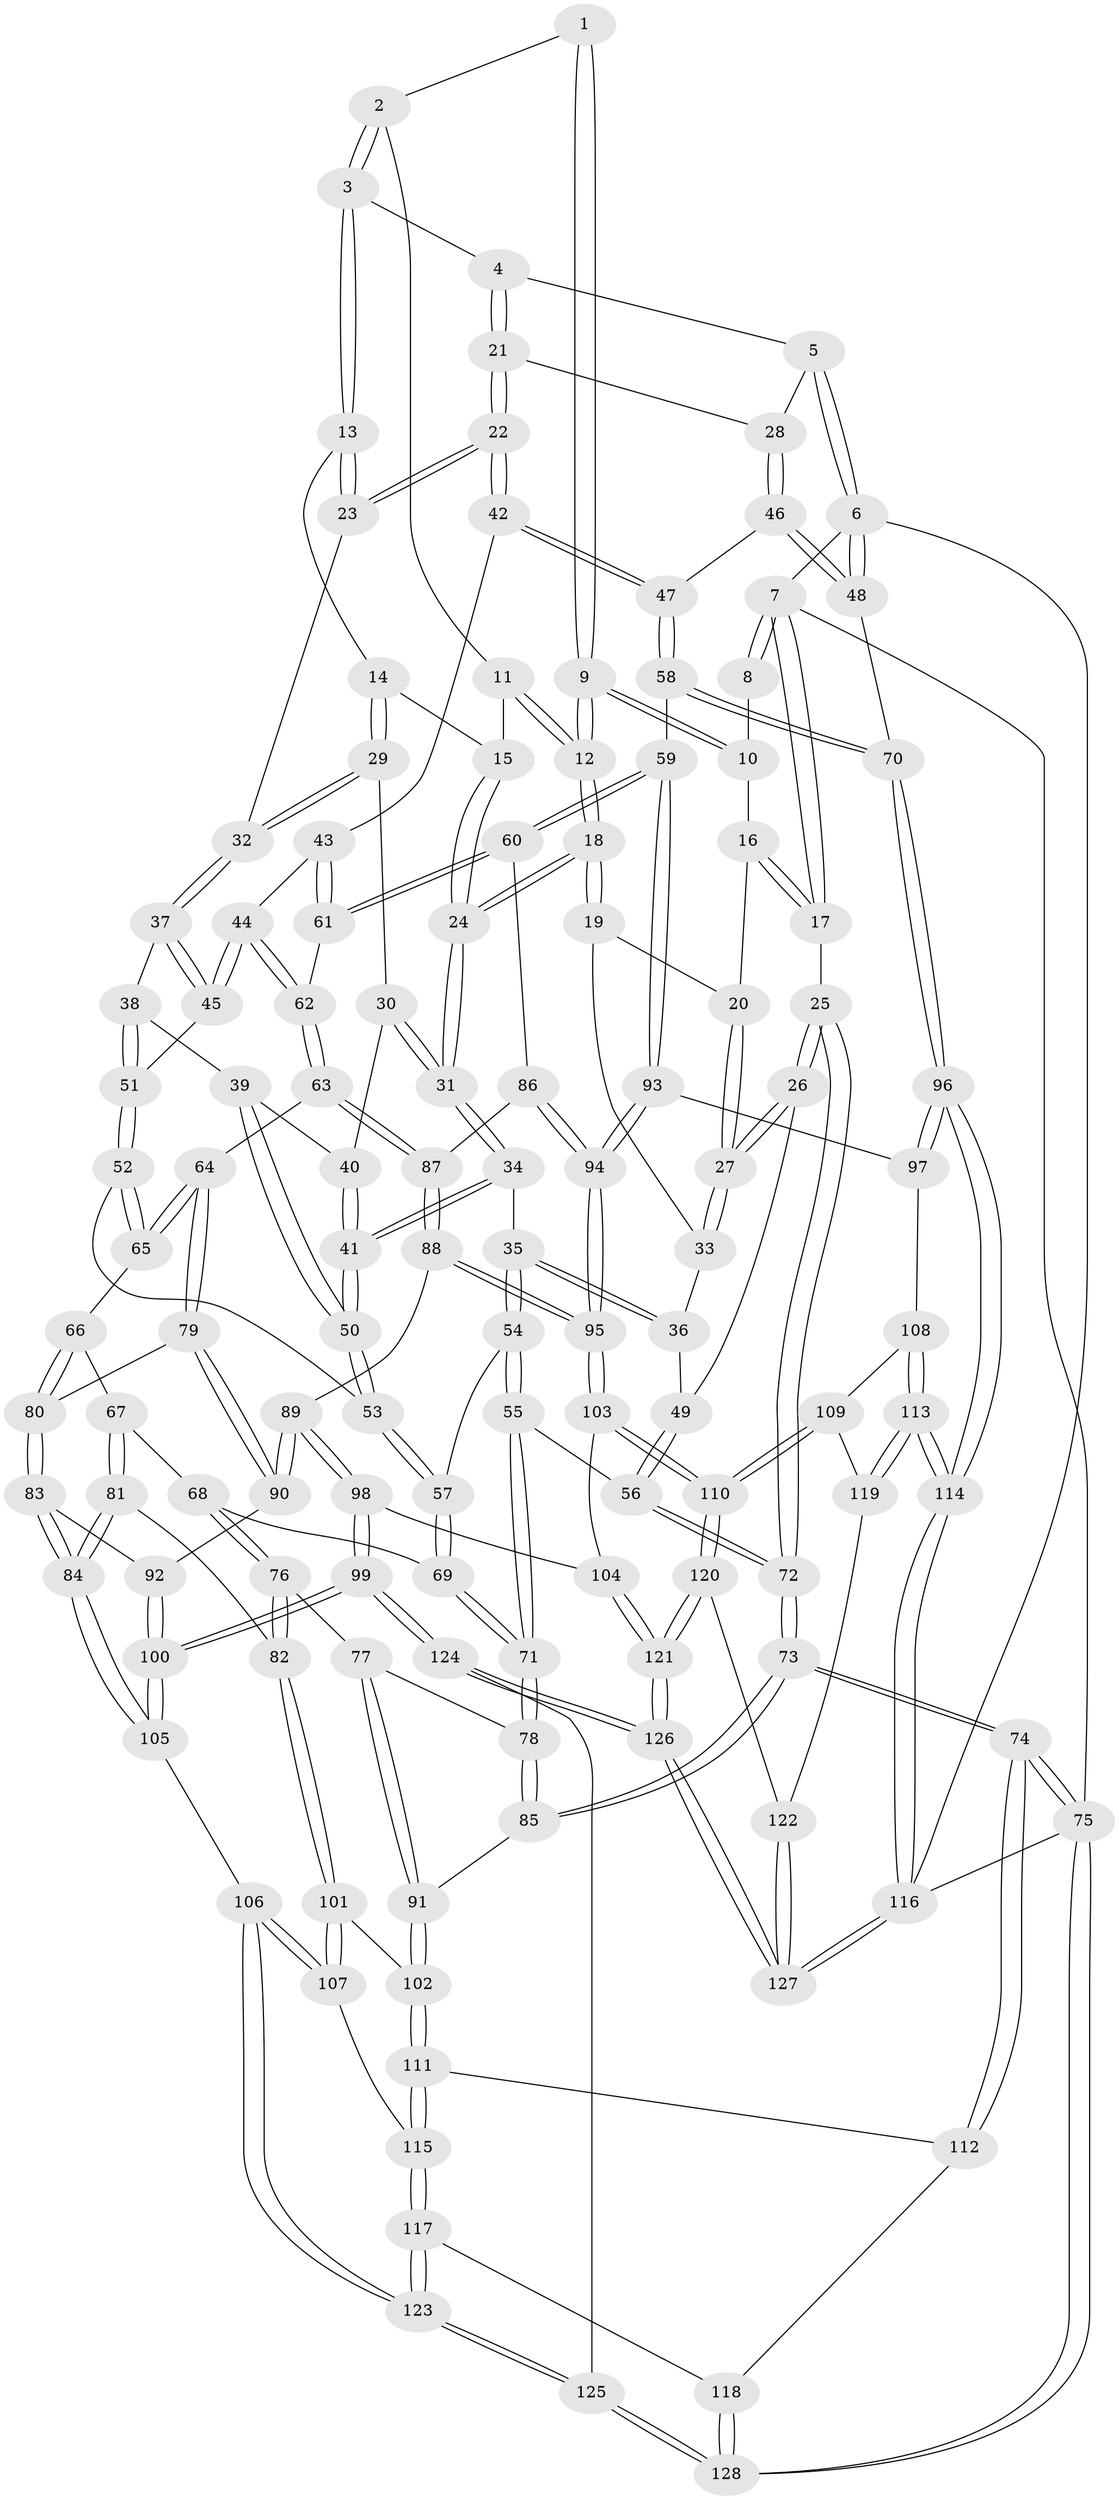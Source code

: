 // coarse degree distribution, {2: 0.05, 3: 0.4, 4: 0.325, 5: 0.175, 7: 0.025, 6: 0.025}
// Generated by graph-tools (version 1.1) at 2025/54/03/04/25 22:54:22]
// undirected, 128 vertices, 317 edges
graph export_dot {
  node [color=gray90,style=filled];
  1 [pos="+0.333719190816207+0"];
  2 [pos="+0.3718414438634537+0"];
  3 [pos="+0.6442909603072899+0"];
  4 [pos="+0.785679893718096+0"];
  5 [pos="+1+0"];
  6 [pos="+1+0"];
  7 [pos="+0+0"];
  8 [pos="+0.06317622328472042+0"];
  9 [pos="+0.14165415791828057+0.06646923492646635"];
  10 [pos="+0.09295354535298728+0.03142163619977236"];
  11 [pos="+0.36999672428767194+0"];
  12 [pos="+0.17245259383220327+0.11032198650285632"];
  13 [pos="+0.5765834359095615+0.08086624365382072"];
  14 [pos="+0.4026055002552243+0.10243426501656902"];
  15 [pos="+0.36866667087912897+0"];
  16 [pos="+0.058724651120190284+0.05636140281344681"];
  17 [pos="+0+0"];
  18 [pos="+0.19007520366883973+0.17409815524052064"];
  19 [pos="+0.1086306696472622+0.1676664110515502"];
  20 [pos="+0.03775590024093696+0.10068849182892992"];
  21 [pos="+0.7599978706981325+0.18190784093642356"];
  22 [pos="+0.6321957847318154+0.2405160160672891"];
  23 [pos="+0.5948037119195783+0.21863602402895868"];
  24 [pos="+0.195592191427988+0.1794468176780701"];
  25 [pos="+0+0.21153642177157672"];
  26 [pos="+0+0.211490126931534"];
  27 [pos="+0+0.19161926246063377"];
  28 [pos="+0.8680749281944455+0.24094919121142774"];
  29 [pos="+0.4002744098786531+0.1588439164455275"];
  30 [pos="+0.3291898506843438+0.1942672297485395"];
  31 [pos="+0.19660759220606547+0.18137773773434496"];
  32 [pos="+0.4849914744203281+0.22853930020893348"];
  33 [pos="+0.01617847551537985+0.2096096535234808"];
  34 [pos="+0.17899215148793957+0.26729124389689124"];
  35 [pos="+0.14971548314339744+0.3019294597799231"];
  36 [pos="+0.1030839012055533+0.3028057145604037"];
  37 [pos="+0.4535407038680484+0.2936415412852019"];
  38 [pos="+0.4316366019840227+0.3130997404972144"];
  39 [pos="+0.40643165329629477+0.32122207866686525"];
  40 [pos="+0.33207899882174907+0.2420284178993354"];
  41 [pos="+0.3018751841660492+0.3406839767188088"];
  42 [pos="+0.6391826411077349+0.321732121897929"];
  43 [pos="+0.6350139697912539+0.33347444651098207"];
  44 [pos="+0.5675208120078279+0.40177829057118014"];
  45 [pos="+0.5297982047790999+0.39636057349727927"];
  46 [pos="+0.9199395751581251+0.305309580220363"];
  47 [pos="+0.8594992895523392+0.4038469920328522"];
  48 [pos="+1+0.2817717459580316"];
  49 [pos="+0.05441738247497505+0.32586386855380506"];
  50 [pos="+0.32469830715540915+0.380076664436062"];
  51 [pos="+0.45533176430900324+0.4238657238107282"];
  52 [pos="+0.43209394258279576+0.45147429856961996"];
  53 [pos="+0.31946192957322234+0.425959994517009"];
  54 [pos="+0.15298978937721278+0.33076388884930025"];
  55 [pos="+0.1312203228925389+0.5058696501304882"];
  56 [pos="+0.015308403246340878+0.4703573048829241"];
  57 [pos="+0.3101690223362558+0.4356857834857653"];
  58 [pos="+0.8385439506005319+0.5191388860949695"];
  59 [pos="+0.7950371379819565+0.5516022480323411"];
  60 [pos="+0.7477503135489372+0.5438676982396321"];
  61 [pos="+0.7322733029190839+0.5360728540800543"];
  62 [pos="+0.573204466538902+0.5222520154717055"];
  63 [pos="+0.5208721757777672+0.562923670766202"];
  64 [pos="+0.5166711782990856+0.563687691258946"];
  65 [pos="+0.4565953102616387+0.5031057024578174"];
  66 [pos="+0.3341426202570496+0.5571792283750876"];
  67 [pos="+0.31751289820493483+0.5490606539107199"];
  68 [pos="+0.268350455159217+0.5064532237787821"];
  69 [pos="+0.2662913919576617+0.5037649289620175"];
  70 [pos="+1+0.6328497697835177"];
  71 [pos="+0.1434986774957636+0.5184283584592931"];
  72 [pos="+0+0.4857179245720502"];
  73 [pos="+0+0.7002600405840858"];
  74 [pos="+0+0.9744048015375245"];
  75 [pos="+0+1"];
  76 [pos="+0.2603531371454637+0.6864661346501216"];
  77 [pos="+0.19920170149451127+0.6513916049790419"];
  78 [pos="+0.13730275628733485+0.553032881170819"];
  79 [pos="+0.47327060685123185+0.612354200261969"];
  80 [pos="+0.37350610624878466+0.5951589502283987"];
  81 [pos="+0.2990348938475704+0.707334010755872"];
  82 [pos="+0.27705336971651484+0.7072008874282616"];
  83 [pos="+0.33592804946423976+0.715156463431612"];
  84 [pos="+0.3341062691956171+0.7167959795186843"];
  85 [pos="+0.05427843581814566+0.6793070023761624"];
  86 [pos="+0.6310261943392428+0.656580089287439"];
  87 [pos="+0.5973229161220609+0.6568119173353922"];
  88 [pos="+0.5695601764658543+0.71904016709675"];
  89 [pos="+0.5288426914172742+0.7273769599266421"];
  90 [pos="+0.46772430310707735+0.6512696249246752"];
  91 [pos="+0.12477682284195794+0.7657113287321139"];
  92 [pos="+0.4435505404730959+0.67575552600777"];
  93 [pos="+0.7981147059312422+0.6872193144202996"];
  94 [pos="+0.691654500094675+0.7449607488325585"];
  95 [pos="+0.6562433562798737+0.7953537577855305"];
  96 [pos="+1+0.731165148974028"];
  97 [pos="+0.8127566758806166+0.7049796253749995"];
  98 [pos="+0.46679467535304636+0.8576433246148755"];
  99 [pos="+0.4538021787628638+0.863747039436205"];
  100 [pos="+0.44927831124599976+0.8613340480365886"];
  101 [pos="+0.270909714133433+0.7134948388430977"];
  102 [pos="+0.13121905961743674+0.7792265877639453"];
  103 [pos="+0.6508653077128167+0.8389287432371547"];
  104 [pos="+0.5363183450686235+0.855860329142756"];
  105 [pos="+0.3894437749741261+0.8429595580026142"];
  106 [pos="+0.2805460447448791+0.8862533710180511"];
  107 [pos="+0.24676475200552345+0.8671005911456993"];
  108 [pos="+0.8316136106697142+0.7891680051031446"];
  109 [pos="+0.7976290194794075+0.8446912886698812"];
  110 [pos="+0.704225950937913+0.9063593419661153"];
  111 [pos="+0.13101809376519874+0.7990537837887369"];
  112 [pos="+0.08111857144313828+0.8331689791872544"];
  113 [pos="+1+0.9122434560082291"];
  114 [pos="+1+0.9671623118986864"];
  115 [pos="+0.18710205637222463+0.854922253108533"];
  116 [pos="+1+1"];
  117 [pos="+0.14995329808427726+0.9357204981313204"];
  118 [pos="+0.09575811984772795+0.9568428165052117"];
  119 [pos="+0.8657950937428929+0.9065076532015015"];
  120 [pos="+0.7049124360460676+0.9144460500774809"];
  121 [pos="+0.6529839897012766+1"];
  122 [pos="+0.8126624093891034+0.9524236826252233"];
  123 [pos="+0.26595488779808285+1"];
  124 [pos="+0.48023652143625134+1"];
  125 [pos="+0.29255891521731564+1"];
  126 [pos="+0.6058241374844978+1"];
  127 [pos="+1+1"];
  128 [pos="+0+1"];
  1 -- 2;
  1 -- 9;
  1 -- 9;
  2 -- 3;
  2 -- 3;
  2 -- 11;
  3 -- 4;
  3 -- 13;
  3 -- 13;
  4 -- 5;
  4 -- 21;
  4 -- 21;
  5 -- 6;
  5 -- 6;
  5 -- 28;
  6 -- 7;
  6 -- 48;
  6 -- 48;
  6 -- 116;
  7 -- 8;
  7 -- 8;
  7 -- 17;
  7 -- 17;
  7 -- 75;
  8 -- 10;
  9 -- 10;
  9 -- 10;
  9 -- 12;
  9 -- 12;
  10 -- 16;
  11 -- 12;
  11 -- 12;
  11 -- 15;
  12 -- 18;
  12 -- 18;
  13 -- 14;
  13 -- 23;
  13 -- 23;
  14 -- 15;
  14 -- 29;
  14 -- 29;
  15 -- 24;
  15 -- 24;
  16 -- 17;
  16 -- 17;
  16 -- 20;
  17 -- 25;
  18 -- 19;
  18 -- 19;
  18 -- 24;
  18 -- 24;
  19 -- 20;
  19 -- 33;
  20 -- 27;
  20 -- 27;
  21 -- 22;
  21 -- 22;
  21 -- 28;
  22 -- 23;
  22 -- 23;
  22 -- 42;
  22 -- 42;
  23 -- 32;
  24 -- 31;
  24 -- 31;
  25 -- 26;
  25 -- 26;
  25 -- 72;
  25 -- 72;
  26 -- 27;
  26 -- 27;
  26 -- 49;
  27 -- 33;
  27 -- 33;
  28 -- 46;
  28 -- 46;
  29 -- 30;
  29 -- 32;
  29 -- 32;
  30 -- 31;
  30 -- 31;
  30 -- 40;
  31 -- 34;
  31 -- 34;
  32 -- 37;
  32 -- 37;
  33 -- 36;
  34 -- 35;
  34 -- 41;
  34 -- 41;
  35 -- 36;
  35 -- 36;
  35 -- 54;
  35 -- 54;
  36 -- 49;
  37 -- 38;
  37 -- 45;
  37 -- 45;
  38 -- 39;
  38 -- 51;
  38 -- 51;
  39 -- 40;
  39 -- 50;
  39 -- 50;
  40 -- 41;
  40 -- 41;
  41 -- 50;
  41 -- 50;
  42 -- 43;
  42 -- 47;
  42 -- 47;
  43 -- 44;
  43 -- 61;
  43 -- 61;
  44 -- 45;
  44 -- 45;
  44 -- 62;
  44 -- 62;
  45 -- 51;
  46 -- 47;
  46 -- 48;
  46 -- 48;
  47 -- 58;
  47 -- 58;
  48 -- 70;
  49 -- 56;
  49 -- 56;
  50 -- 53;
  50 -- 53;
  51 -- 52;
  51 -- 52;
  52 -- 53;
  52 -- 65;
  52 -- 65;
  53 -- 57;
  53 -- 57;
  54 -- 55;
  54 -- 55;
  54 -- 57;
  55 -- 56;
  55 -- 71;
  55 -- 71;
  56 -- 72;
  56 -- 72;
  57 -- 69;
  57 -- 69;
  58 -- 59;
  58 -- 70;
  58 -- 70;
  59 -- 60;
  59 -- 60;
  59 -- 93;
  59 -- 93;
  60 -- 61;
  60 -- 61;
  60 -- 86;
  61 -- 62;
  62 -- 63;
  62 -- 63;
  63 -- 64;
  63 -- 87;
  63 -- 87;
  64 -- 65;
  64 -- 65;
  64 -- 79;
  64 -- 79;
  65 -- 66;
  66 -- 67;
  66 -- 80;
  66 -- 80;
  67 -- 68;
  67 -- 81;
  67 -- 81;
  68 -- 69;
  68 -- 76;
  68 -- 76;
  69 -- 71;
  69 -- 71;
  70 -- 96;
  70 -- 96;
  71 -- 78;
  71 -- 78;
  72 -- 73;
  72 -- 73;
  73 -- 74;
  73 -- 74;
  73 -- 85;
  73 -- 85;
  74 -- 75;
  74 -- 75;
  74 -- 112;
  74 -- 112;
  75 -- 128;
  75 -- 128;
  75 -- 116;
  76 -- 77;
  76 -- 82;
  76 -- 82;
  77 -- 78;
  77 -- 91;
  77 -- 91;
  78 -- 85;
  78 -- 85;
  79 -- 80;
  79 -- 90;
  79 -- 90;
  80 -- 83;
  80 -- 83;
  81 -- 82;
  81 -- 84;
  81 -- 84;
  82 -- 101;
  82 -- 101;
  83 -- 84;
  83 -- 84;
  83 -- 92;
  84 -- 105;
  84 -- 105;
  85 -- 91;
  86 -- 87;
  86 -- 94;
  86 -- 94;
  87 -- 88;
  87 -- 88;
  88 -- 89;
  88 -- 95;
  88 -- 95;
  89 -- 90;
  89 -- 90;
  89 -- 98;
  89 -- 98;
  90 -- 92;
  91 -- 102;
  91 -- 102;
  92 -- 100;
  92 -- 100;
  93 -- 94;
  93 -- 94;
  93 -- 97;
  94 -- 95;
  94 -- 95;
  95 -- 103;
  95 -- 103;
  96 -- 97;
  96 -- 97;
  96 -- 114;
  96 -- 114;
  97 -- 108;
  98 -- 99;
  98 -- 99;
  98 -- 104;
  99 -- 100;
  99 -- 100;
  99 -- 124;
  99 -- 124;
  100 -- 105;
  100 -- 105;
  101 -- 102;
  101 -- 107;
  101 -- 107;
  102 -- 111;
  102 -- 111;
  103 -- 104;
  103 -- 110;
  103 -- 110;
  104 -- 121;
  104 -- 121;
  105 -- 106;
  106 -- 107;
  106 -- 107;
  106 -- 123;
  106 -- 123;
  107 -- 115;
  108 -- 109;
  108 -- 113;
  108 -- 113;
  109 -- 110;
  109 -- 110;
  109 -- 119;
  110 -- 120;
  110 -- 120;
  111 -- 112;
  111 -- 115;
  111 -- 115;
  112 -- 118;
  113 -- 114;
  113 -- 114;
  113 -- 119;
  113 -- 119;
  114 -- 116;
  114 -- 116;
  115 -- 117;
  115 -- 117;
  116 -- 127;
  116 -- 127;
  117 -- 118;
  117 -- 123;
  117 -- 123;
  118 -- 128;
  118 -- 128;
  119 -- 122;
  120 -- 121;
  120 -- 121;
  120 -- 122;
  121 -- 126;
  121 -- 126;
  122 -- 127;
  122 -- 127;
  123 -- 125;
  123 -- 125;
  124 -- 125;
  124 -- 126;
  124 -- 126;
  125 -- 128;
  125 -- 128;
  126 -- 127;
  126 -- 127;
}
